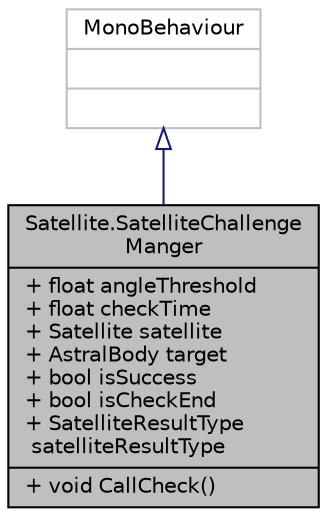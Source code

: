 digraph "Satellite.SatelliteChallengeManger"
{
 // INTERACTIVE_SVG=YES
 // LATEX_PDF_SIZE
  edge [fontname="Helvetica",fontsize="10",labelfontname="Helvetica",labelfontsize="10"];
  node [fontname="Helvetica",fontsize="10",shape=record];
  Node1 [label="{Satellite.SatelliteChallenge\lManger\n|+ float angleThreshold\l+ float checkTime\l+ Satellite satellite\l+ AstralBody target\l+ bool isSuccess\l+ bool isCheckEnd\l+ SatelliteResultType\l satelliteResultType\l|+ void CallCheck()\l}",height=0.2,width=0.4,color="black", fillcolor="grey75", style="filled", fontcolor="black",tooltip="航天挑战管理"];
  Node2 -> Node1 [dir="back",color="midnightblue",fontsize="10",style="solid",arrowtail="onormal",fontname="Helvetica"];
  Node2 [label="{MonoBehaviour\n||}",height=0.2,width=0.4,color="grey75", fillcolor="white", style="filled",tooltip=" "];
}
